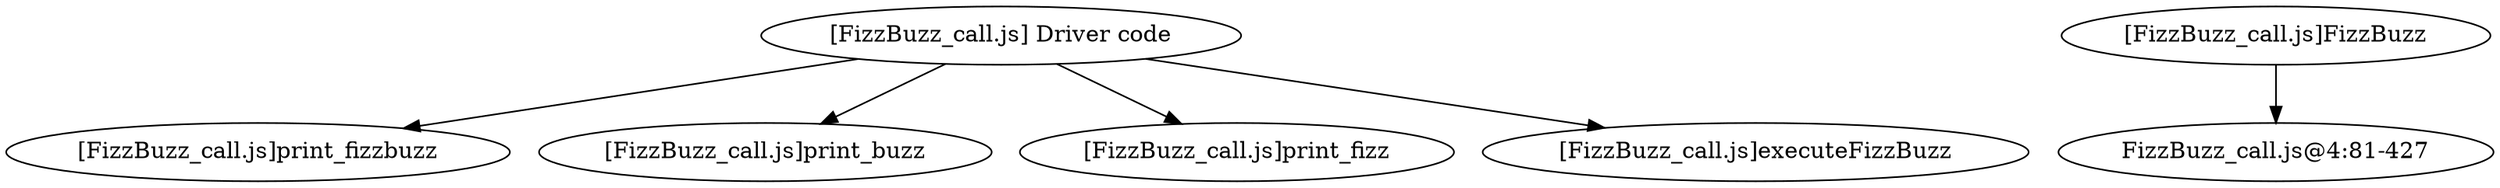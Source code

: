 strict digraph {
    "[FizzBuzz_call.js] Driver code" -> "[FizzBuzz_call.js]print_fizzbuzz"
    "[FizzBuzz_call.js] Driver code" -> "[FizzBuzz_call.js]print_buzz"
    "[FizzBuzz_call.js] Driver code" -> "[FizzBuzz_call.js]print_fizz"
    "[FizzBuzz_call.js]FizzBuzz" -> "FizzBuzz_call.js@4:81-427"
    "[FizzBuzz_call.js] Driver code" -> "[FizzBuzz_call.js]executeFizzBuzz"
}